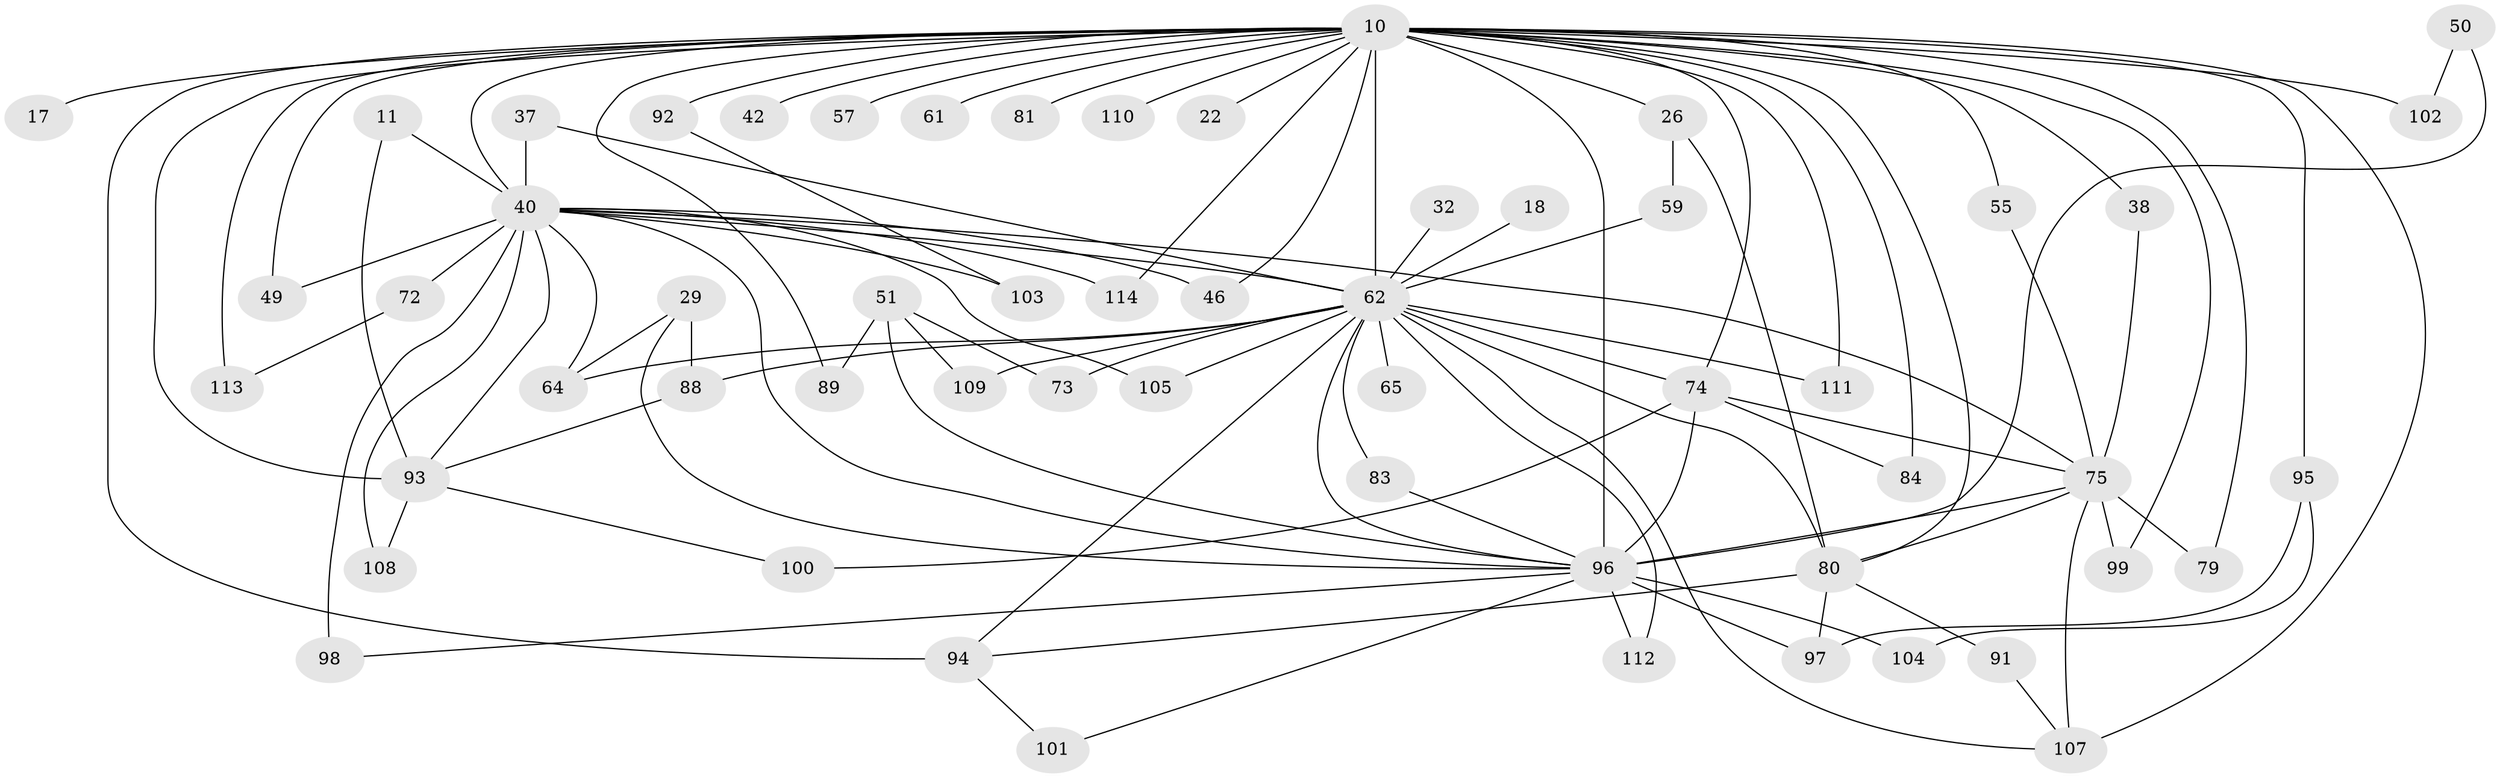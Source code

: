 // original degree distribution, {26: 0.008771929824561403, 19: 0.008771929824561403, 24: 0.008771929824561403, 21: 0.017543859649122806, 29: 0.008771929824561403, 23: 0.008771929824561403, 22: 0.008771929824561403, 20: 0.008771929824561403, 17: 0.008771929824561403, 3: 0.20175438596491227, 4: 0.10526315789473684, 5: 0.05263157894736842, 2: 0.5350877192982456, 9: 0.008771929824561403, 6: 0.008771929824561403}
// Generated by graph-tools (version 1.1) at 2025/46/03/09/25 04:46:36]
// undirected, 57 vertices, 104 edges
graph export_dot {
graph [start="1"]
  node [color=gray90,style=filled];
  10 [super="+6+8"];
  11;
  17;
  18;
  22;
  26;
  29 [super="+25"];
  32;
  37;
  38;
  40 [super="+30+27"];
  42 [super="+31"];
  46 [super="+24"];
  49;
  50;
  51 [super="+34+16"];
  55;
  57;
  59;
  61;
  62 [super="+56+21"];
  64 [super="+48+36"];
  65;
  72;
  73;
  74 [super="+69"];
  75 [super="+70"];
  79;
  80 [super="+78"];
  81;
  83;
  84;
  88 [super="+41"];
  89;
  91;
  92;
  93 [super="+33+87+66"];
  94 [super="+60+39"];
  95;
  96 [super="+58+85"];
  97 [super="+86"];
  98;
  99;
  100;
  101;
  102 [super="+63"];
  103;
  104;
  105 [super="+20"];
  107 [super="+90"];
  108;
  109 [super="+44+28"];
  110;
  111 [super="+106"];
  112;
  113;
  114;
  10 -- 22 [weight=2];
  10 -- 26 [weight=2];
  10 -- 38;
  10 -- 80;
  10 -- 84;
  10 -- 79;
  10 -- 17 [weight=2];
  10 -- 81 [weight=2];
  10 -- 92 [weight=2];
  10 -- 102 [weight=2];
  10 -- 42 [weight=3];
  10 -- 107 [weight=2];
  10 -- 110 [weight=2];
  10 -- 49;
  10 -- 57 [weight=2];
  10 -- 89;
  10 -- 93 [weight=4];
  10 -- 95 [weight=2];
  10 -- 96 [weight=10];
  10 -- 99;
  10 -- 46;
  10 -- 111;
  10 -- 113;
  10 -- 114;
  10 -- 55;
  10 -- 61 [weight=2];
  10 -- 62 [weight=17];
  10 -- 40 [weight=12];
  10 -- 94 [weight=3];
  10 -- 74;
  11 -- 93;
  11 -- 40 [weight=2];
  18 -- 62;
  26 -- 59;
  26 -- 80;
  29 -- 88;
  29 -- 64;
  29 -- 96 [weight=2];
  32 -- 62;
  37 -- 62;
  37 -- 40;
  38 -- 75;
  40 -- 62 [weight=6];
  40 -- 72 [weight=2];
  40 -- 75 [weight=3];
  40 -- 98;
  40 -- 103;
  40 -- 105;
  40 -- 108;
  40 -- 46 [weight=2];
  40 -- 49;
  40 -- 114;
  40 -- 93;
  40 -- 64;
  40 -- 96 [weight=2];
  50 -- 102;
  50 -- 96;
  51 -- 109;
  51 -- 89;
  51 -- 73;
  51 -- 96 [weight=2];
  55 -- 75;
  59 -- 62;
  62 -- 64 [weight=3];
  62 -- 65;
  62 -- 73;
  62 -- 83;
  62 -- 105 [weight=2];
  62 -- 109 [weight=2];
  62 -- 111 [weight=2];
  62 -- 112;
  62 -- 107;
  62 -- 94;
  62 -- 88;
  62 -- 74 [weight=3];
  62 -- 96 [weight=2];
  62 -- 80 [weight=2];
  72 -- 113;
  74 -- 75 [weight=2];
  74 -- 100;
  74 -- 84;
  74 -- 96;
  75 -- 99;
  75 -- 79;
  75 -- 107;
  75 -- 96 [weight=2];
  75 -- 80;
  80 -- 97;
  80 -- 91;
  80 -- 94;
  83 -- 96;
  88 -- 93;
  91 -- 107;
  92 -- 103;
  93 -- 100;
  93 -- 108;
  94 -- 101;
  95 -- 97;
  95 -- 104;
  96 -- 101;
  96 -- 97;
  96 -- 98;
  96 -- 104;
  96 -- 112;
}
